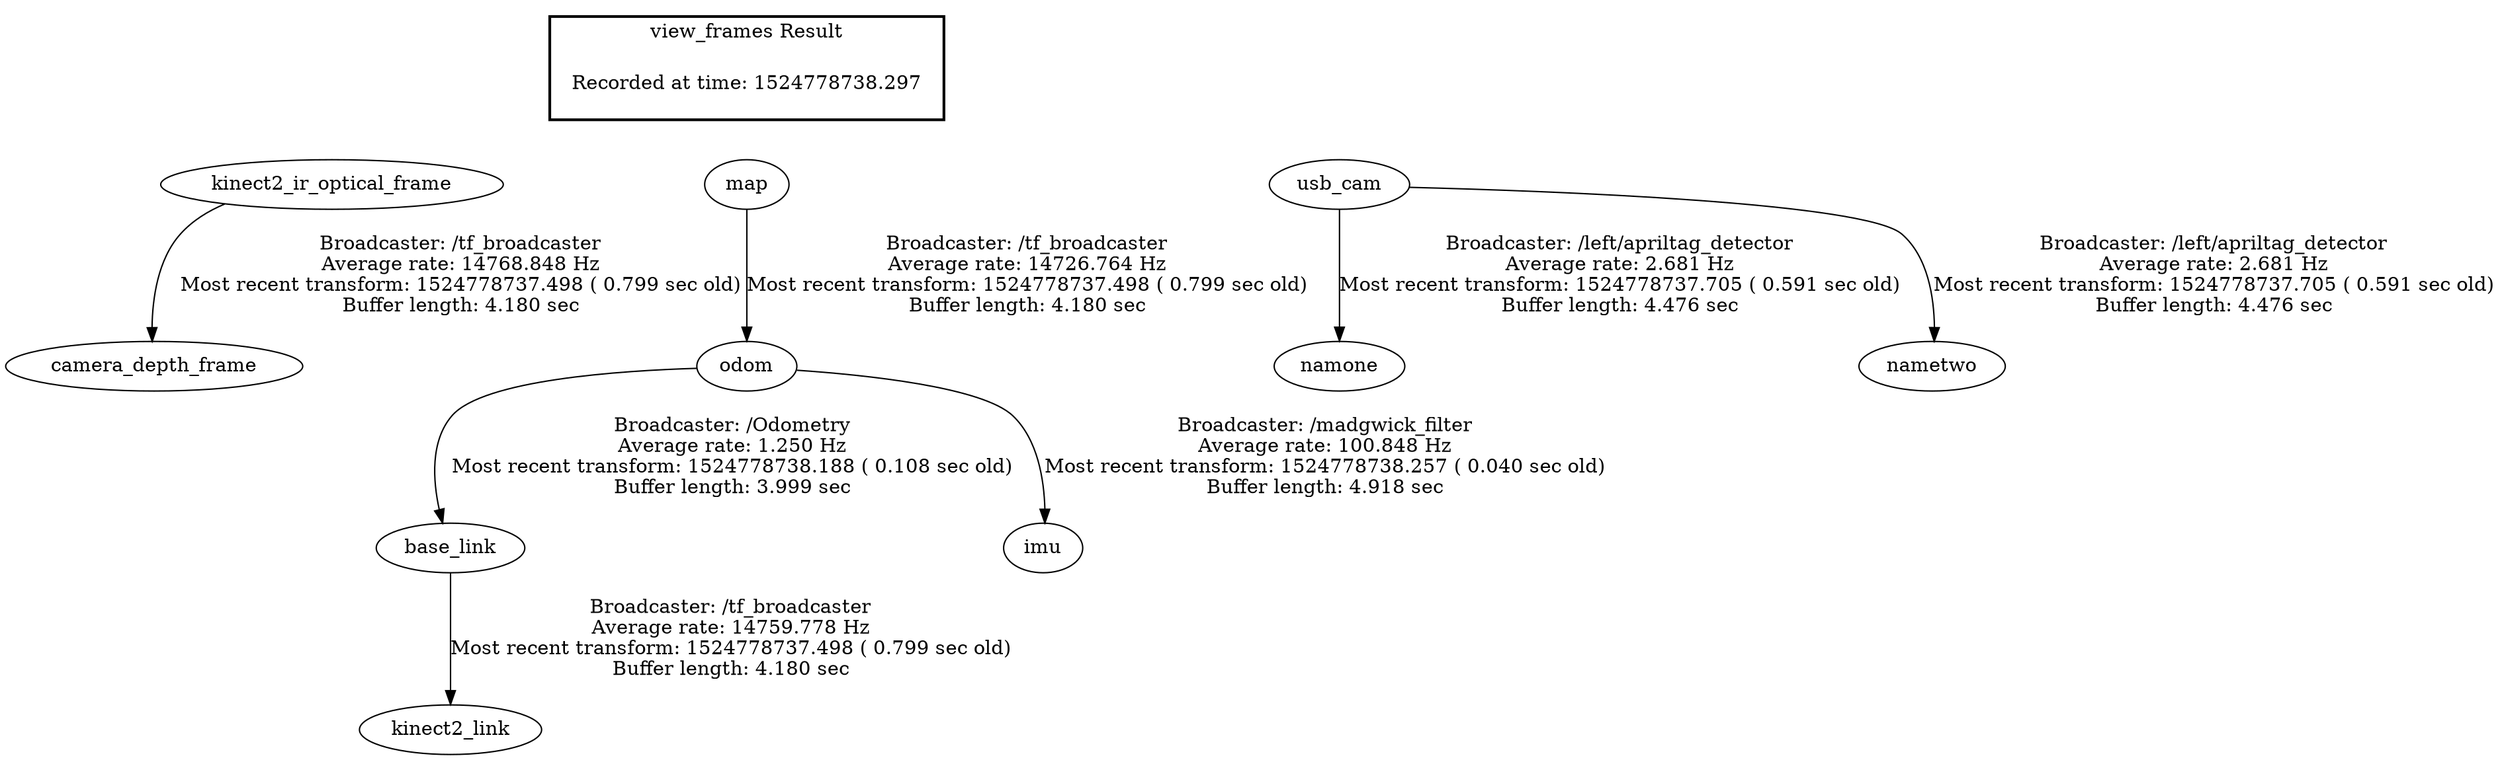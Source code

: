 digraph G {
"kinect2_ir_optical_frame" -> "camera_depth_frame"[label="Broadcaster: /tf_broadcaster\nAverage rate: 14768.848 Hz\nMost recent transform: 1524778737.498 ( 0.799 sec old)\nBuffer length: 4.180 sec\n"];
"map" -> "odom"[label="Broadcaster: /tf_broadcaster\nAverage rate: 14726.764 Hz\nMost recent transform: 1524778737.498 ( 0.799 sec old)\nBuffer length: 4.180 sec\n"];
"base_link" -> "kinect2_link"[label="Broadcaster: /tf_broadcaster\nAverage rate: 14759.778 Hz\nMost recent transform: 1524778737.498 ( 0.799 sec old)\nBuffer length: 4.180 sec\n"];
"odom" -> "base_link"[label="Broadcaster: /Odometry\nAverage rate: 1.250 Hz\nMost recent transform: 1524778738.188 ( 0.108 sec old)\nBuffer length: 3.999 sec\n"];
"odom" -> "imu"[label="Broadcaster: /madgwick_filter\nAverage rate: 100.848 Hz\nMost recent transform: 1524778738.257 ( 0.040 sec old)\nBuffer length: 4.918 sec\n"];
"usb_cam" -> "namone"[label="Broadcaster: /left/apriltag_detector\nAverage rate: 2.681 Hz\nMost recent transform: 1524778737.705 ( 0.591 sec old)\nBuffer length: 4.476 sec\n"];
"usb_cam" -> "nametwo"[label="Broadcaster: /left/apriltag_detector\nAverage rate: 2.681 Hz\nMost recent transform: 1524778737.705 ( 0.591 sec old)\nBuffer length: 4.476 sec\n"];
edge [style=invis];
 subgraph cluster_legend { style=bold; color=black; label ="view_frames Result";
"Recorded at time: 1524778738.297"[ shape=plaintext ] ;
 }->"kinect2_ir_optical_frame";
edge [style=invis];
 subgraph cluster_legend { style=bold; color=black; label ="view_frames Result";
"Recorded at time: 1524778738.297"[ shape=plaintext ] ;
 }->"map";
edge [style=invis];
 subgraph cluster_legend { style=bold; color=black; label ="view_frames Result";
"Recorded at time: 1524778738.297"[ shape=plaintext ] ;
 }->"usb_cam";
}